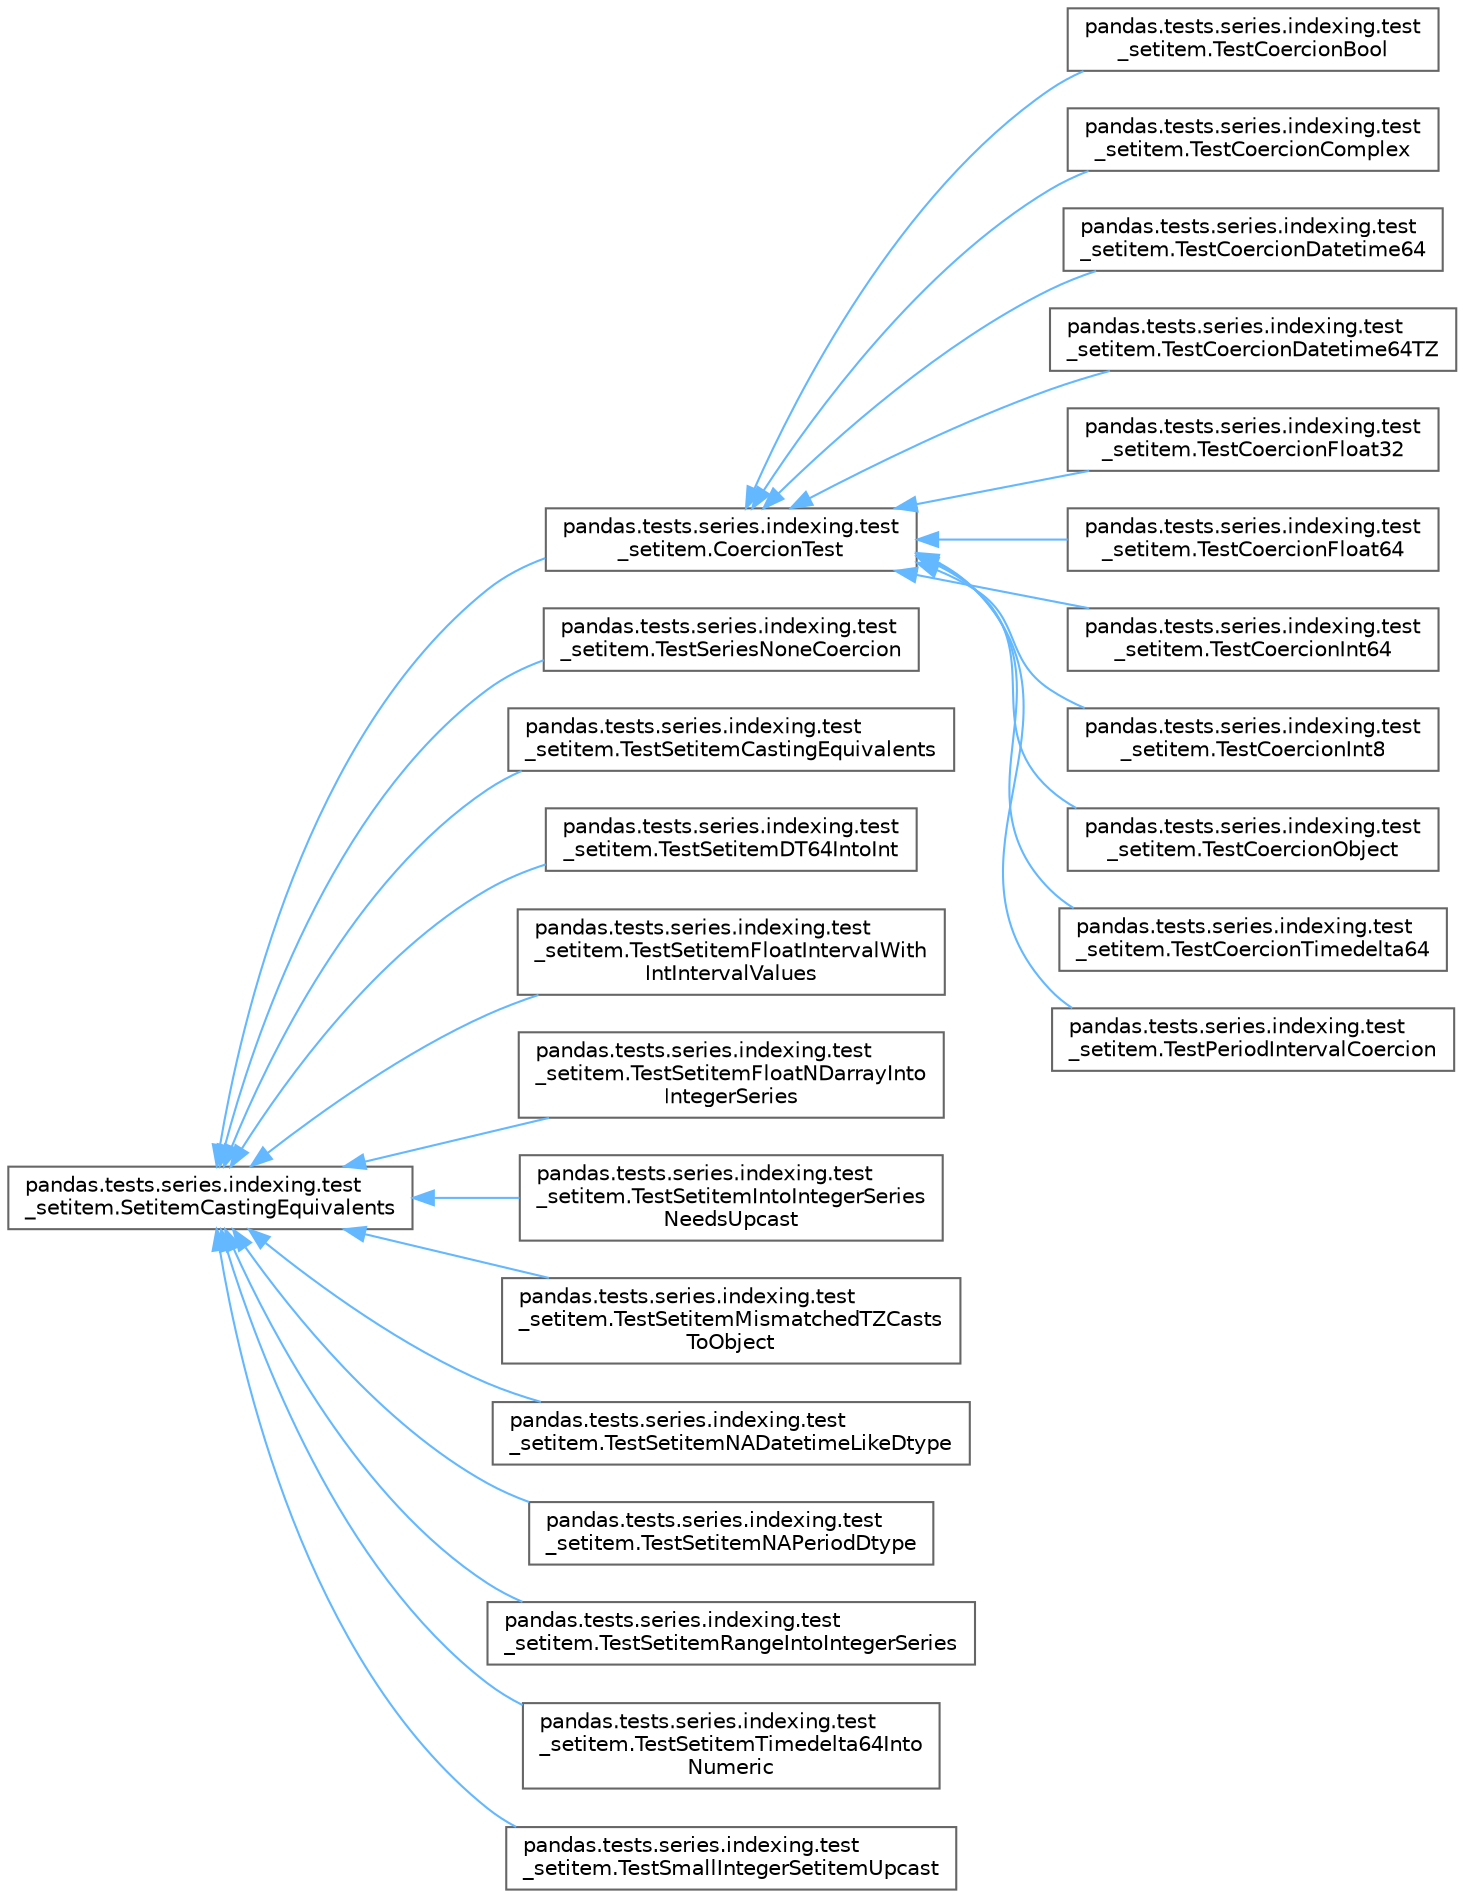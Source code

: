 digraph "Graphical Class Hierarchy"
{
 // LATEX_PDF_SIZE
  bgcolor="transparent";
  edge [fontname=Helvetica,fontsize=10,labelfontname=Helvetica,labelfontsize=10];
  node [fontname=Helvetica,fontsize=10,shape=box,height=0.2,width=0.4];
  rankdir="LR";
  Node0 [id="Node000000",label="pandas.tests.series.indexing.test\l_setitem.SetitemCastingEquivalents",height=0.2,width=0.4,color="grey40", fillcolor="white", style="filled",URL="$da/d0b/classpandas_1_1tests_1_1series_1_1indexing_1_1test__setitem_1_1SetitemCastingEquivalents.html",tooltip=" "];
  Node0 -> Node1 [id="edge4713_Node000000_Node000001",dir="back",color="steelblue1",style="solid",tooltip=" "];
  Node1 [id="Node000001",label="pandas.tests.series.indexing.test\l_setitem.CoercionTest",height=0.2,width=0.4,color="grey40", fillcolor="white", style="filled",URL="$dc/d21/classpandas_1_1tests_1_1series_1_1indexing_1_1test__setitem_1_1CoercionTest.html",tooltip=" "];
  Node1 -> Node2 [id="edge4714_Node000001_Node000002",dir="back",color="steelblue1",style="solid",tooltip=" "];
  Node2 [id="Node000002",label="pandas.tests.series.indexing.test\l_setitem.TestCoercionBool",height=0.2,width=0.4,color="grey40", fillcolor="white", style="filled",URL="$de/d2b/classpandas_1_1tests_1_1series_1_1indexing_1_1test__setitem_1_1TestCoercionBool.html",tooltip=" "];
  Node1 -> Node3 [id="edge4715_Node000001_Node000003",dir="back",color="steelblue1",style="solid",tooltip=" "];
  Node3 [id="Node000003",label="pandas.tests.series.indexing.test\l_setitem.TestCoercionComplex",height=0.2,width=0.4,color="grey40", fillcolor="white", style="filled",URL="$d5/d6c/classpandas_1_1tests_1_1series_1_1indexing_1_1test__setitem_1_1TestCoercionComplex.html",tooltip=" "];
  Node1 -> Node4 [id="edge4716_Node000001_Node000004",dir="back",color="steelblue1",style="solid",tooltip=" "];
  Node4 [id="Node000004",label="pandas.tests.series.indexing.test\l_setitem.TestCoercionDatetime64",height=0.2,width=0.4,color="grey40", fillcolor="white", style="filled",URL="$dd/dfa/classpandas_1_1tests_1_1series_1_1indexing_1_1test__setitem_1_1TestCoercionDatetime64.html",tooltip=" "];
  Node1 -> Node5 [id="edge4717_Node000001_Node000005",dir="back",color="steelblue1",style="solid",tooltip=" "];
  Node5 [id="Node000005",label="pandas.tests.series.indexing.test\l_setitem.TestCoercionDatetime64TZ",height=0.2,width=0.4,color="grey40", fillcolor="white", style="filled",URL="$d5/d96/classpandas_1_1tests_1_1series_1_1indexing_1_1test__setitem_1_1TestCoercionDatetime64TZ.html",tooltip=" "];
  Node1 -> Node6 [id="edge4718_Node000001_Node000006",dir="back",color="steelblue1",style="solid",tooltip=" "];
  Node6 [id="Node000006",label="pandas.tests.series.indexing.test\l_setitem.TestCoercionFloat32",height=0.2,width=0.4,color="grey40", fillcolor="white", style="filled",URL="$da/df8/classpandas_1_1tests_1_1series_1_1indexing_1_1test__setitem_1_1TestCoercionFloat32.html",tooltip=" "];
  Node1 -> Node7 [id="edge4719_Node000001_Node000007",dir="back",color="steelblue1",style="solid",tooltip=" "];
  Node7 [id="Node000007",label="pandas.tests.series.indexing.test\l_setitem.TestCoercionFloat64",height=0.2,width=0.4,color="grey40", fillcolor="white", style="filled",URL="$d6/d0e/classpandas_1_1tests_1_1series_1_1indexing_1_1test__setitem_1_1TestCoercionFloat64.html",tooltip=" "];
  Node1 -> Node8 [id="edge4720_Node000001_Node000008",dir="back",color="steelblue1",style="solid",tooltip=" "];
  Node8 [id="Node000008",label="pandas.tests.series.indexing.test\l_setitem.TestCoercionInt64",height=0.2,width=0.4,color="grey40", fillcolor="white", style="filled",URL="$de/d66/classpandas_1_1tests_1_1series_1_1indexing_1_1test__setitem_1_1TestCoercionInt64.html",tooltip=" "];
  Node1 -> Node9 [id="edge4721_Node000001_Node000009",dir="back",color="steelblue1",style="solid",tooltip=" "];
  Node9 [id="Node000009",label="pandas.tests.series.indexing.test\l_setitem.TestCoercionInt8",height=0.2,width=0.4,color="grey40", fillcolor="white", style="filled",URL="$dc/ded/classpandas_1_1tests_1_1series_1_1indexing_1_1test__setitem_1_1TestCoercionInt8.html",tooltip=" "];
  Node1 -> Node10 [id="edge4722_Node000001_Node000010",dir="back",color="steelblue1",style="solid",tooltip=" "];
  Node10 [id="Node000010",label="pandas.tests.series.indexing.test\l_setitem.TestCoercionObject",height=0.2,width=0.4,color="grey40", fillcolor="white", style="filled",URL="$d2/d45/classpandas_1_1tests_1_1series_1_1indexing_1_1test__setitem_1_1TestCoercionObject.html",tooltip=" "];
  Node1 -> Node11 [id="edge4723_Node000001_Node000011",dir="back",color="steelblue1",style="solid",tooltip=" "];
  Node11 [id="Node000011",label="pandas.tests.series.indexing.test\l_setitem.TestCoercionTimedelta64",height=0.2,width=0.4,color="grey40", fillcolor="white", style="filled",URL="$d3/d74/classpandas_1_1tests_1_1series_1_1indexing_1_1test__setitem_1_1TestCoercionTimedelta64.html",tooltip=" "];
  Node1 -> Node12 [id="edge4724_Node000001_Node000012",dir="back",color="steelblue1",style="solid",tooltip=" "];
  Node12 [id="Node000012",label="pandas.tests.series.indexing.test\l_setitem.TestPeriodIntervalCoercion",height=0.2,width=0.4,color="grey40", fillcolor="white", style="filled",URL="$d7/d67/classpandas_1_1tests_1_1series_1_1indexing_1_1test__setitem_1_1TestPeriodIntervalCoercion.html",tooltip=" "];
  Node0 -> Node13 [id="edge4725_Node000000_Node000013",dir="back",color="steelblue1",style="solid",tooltip=" "];
  Node13 [id="Node000013",label="pandas.tests.series.indexing.test\l_setitem.TestSeriesNoneCoercion",height=0.2,width=0.4,color="grey40", fillcolor="white", style="filled",URL="$d6/d14/classpandas_1_1tests_1_1series_1_1indexing_1_1test__setitem_1_1TestSeriesNoneCoercion.html",tooltip=" "];
  Node0 -> Node14 [id="edge4726_Node000000_Node000014",dir="back",color="steelblue1",style="solid",tooltip=" "];
  Node14 [id="Node000014",label="pandas.tests.series.indexing.test\l_setitem.TestSetitemCastingEquivalents",height=0.2,width=0.4,color="grey40", fillcolor="white", style="filled",URL="$d3/dde/classpandas_1_1tests_1_1series_1_1indexing_1_1test__setitem_1_1TestSetitemCastingEquivalents.html",tooltip=" "];
  Node0 -> Node15 [id="edge4727_Node000000_Node000015",dir="back",color="steelblue1",style="solid",tooltip=" "];
  Node15 [id="Node000015",label="pandas.tests.series.indexing.test\l_setitem.TestSetitemDT64IntoInt",height=0.2,width=0.4,color="grey40", fillcolor="white", style="filled",URL="$d6/d2e/classpandas_1_1tests_1_1series_1_1indexing_1_1test__setitem_1_1TestSetitemDT64IntoInt.html",tooltip=" "];
  Node0 -> Node16 [id="edge4728_Node000000_Node000016",dir="back",color="steelblue1",style="solid",tooltip=" "];
  Node16 [id="Node000016",label="pandas.tests.series.indexing.test\l_setitem.TestSetitemFloatIntervalWith\lIntIntervalValues",height=0.2,width=0.4,color="grey40", fillcolor="white", style="filled",URL="$d9/d9f/classpandas_1_1tests_1_1series_1_1indexing_1_1test__setitem_1_1TestSetitemFloatIntervalWithIntIntervalValues.html",tooltip=" "];
  Node0 -> Node17 [id="edge4729_Node000000_Node000017",dir="back",color="steelblue1",style="solid",tooltip=" "];
  Node17 [id="Node000017",label="pandas.tests.series.indexing.test\l_setitem.TestSetitemFloatNDarrayInto\lIntegerSeries",height=0.2,width=0.4,color="grey40", fillcolor="white", style="filled",URL="$df/d12/classpandas_1_1tests_1_1series_1_1indexing_1_1test__setitem_1_1TestSetitemFloatNDarrayIntoIntegerSeries.html",tooltip=" "];
  Node0 -> Node18 [id="edge4730_Node000000_Node000018",dir="back",color="steelblue1",style="solid",tooltip=" "];
  Node18 [id="Node000018",label="pandas.tests.series.indexing.test\l_setitem.TestSetitemIntoIntegerSeries\lNeedsUpcast",height=0.2,width=0.4,color="grey40", fillcolor="white", style="filled",URL="$df/d92/classpandas_1_1tests_1_1series_1_1indexing_1_1test__setitem_1_1TestSetitemIntoIntegerSeriesNeedsUpcast.html",tooltip=" "];
  Node0 -> Node19 [id="edge4731_Node000000_Node000019",dir="back",color="steelblue1",style="solid",tooltip=" "];
  Node19 [id="Node000019",label="pandas.tests.series.indexing.test\l_setitem.TestSetitemMismatchedTZCasts\lToObject",height=0.2,width=0.4,color="grey40", fillcolor="white", style="filled",URL="$db/dc6/classpandas_1_1tests_1_1series_1_1indexing_1_1test__setitem_1_1TestSetitemMismatchedTZCastsToObject.html",tooltip=" "];
  Node0 -> Node20 [id="edge4732_Node000000_Node000020",dir="back",color="steelblue1",style="solid",tooltip=" "];
  Node20 [id="Node000020",label="pandas.tests.series.indexing.test\l_setitem.TestSetitemNADatetimeLikeDtype",height=0.2,width=0.4,color="grey40", fillcolor="white", style="filled",URL="$db/d31/classpandas_1_1tests_1_1series_1_1indexing_1_1test__setitem_1_1TestSetitemNADatetimeLikeDtype.html",tooltip=" "];
  Node0 -> Node21 [id="edge4733_Node000000_Node000021",dir="back",color="steelblue1",style="solid",tooltip=" "];
  Node21 [id="Node000021",label="pandas.tests.series.indexing.test\l_setitem.TestSetitemNAPeriodDtype",height=0.2,width=0.4,color="grey40", fillcolor="white", style="filled",URL="$d5/d32/classpandas_1_1tests_1_1series_1_1indexing_1_1test__setitem_1_1TestSetitemNAPeriodDtype.html",tooltip=" "];
  Node0 -> Node22 [id="edge4734_Node000000_Node000022",dir="back",color="steelblue1",style="solid",tooltip=" "];
  Node22 [id="Node000022",label="pandas.tests.series.indexing.test\l_setitem.TestSetitemRangeIntoIntegerSeries",height=0.2,width=0.4,color="grey40", fillcolor="white", style="filled",URL="$df/d36/classpandas_1_1tests_1_1series_1_1indexing_1_1test__setitem_1_1TestSetitemRangeIntoIntegerSeries.html",tooltip=" "];
  Node0 -> Node23 [id="edge4735_Node000000_Node000023",dir="back",color="steelblue1",style="solid",tooltip=" "];
  Node23 [id="Node000023",label="pandas.tests.series.indexing.test\l_setitem.TestSetitemTimedelta64Into\lNumeric",height=0.2,width=0.4,color="grey40", fillcolor="white", style="filled",URL="$d3/df7/classpandas_1_1tests_1_1series_1_1indexing_1_1test__setitem_1_1TestSetitemTimedelta64IntoNumeric.html",tooltip=" "];
  Node0 -> Node24 [id="edge4736_Node000000_Node000024",dir="back",color="steelblue1",style="solid",tooltip=" "];
  Node24 [id="Node000024",label="pandas.tests.series.indexing.test\l_setitem.TestSmallIntegerSetitemUpcast",height=0.2,width=0.4,color="grey40", fillcolor="white", style="filled",URL="$d2/d93/classpandas_1_1tests_1_1series_1_1indexing_1_1test__setitem_1_1TestSmallIntegerSetitemUpcast.html",tooltip=" "];
}

